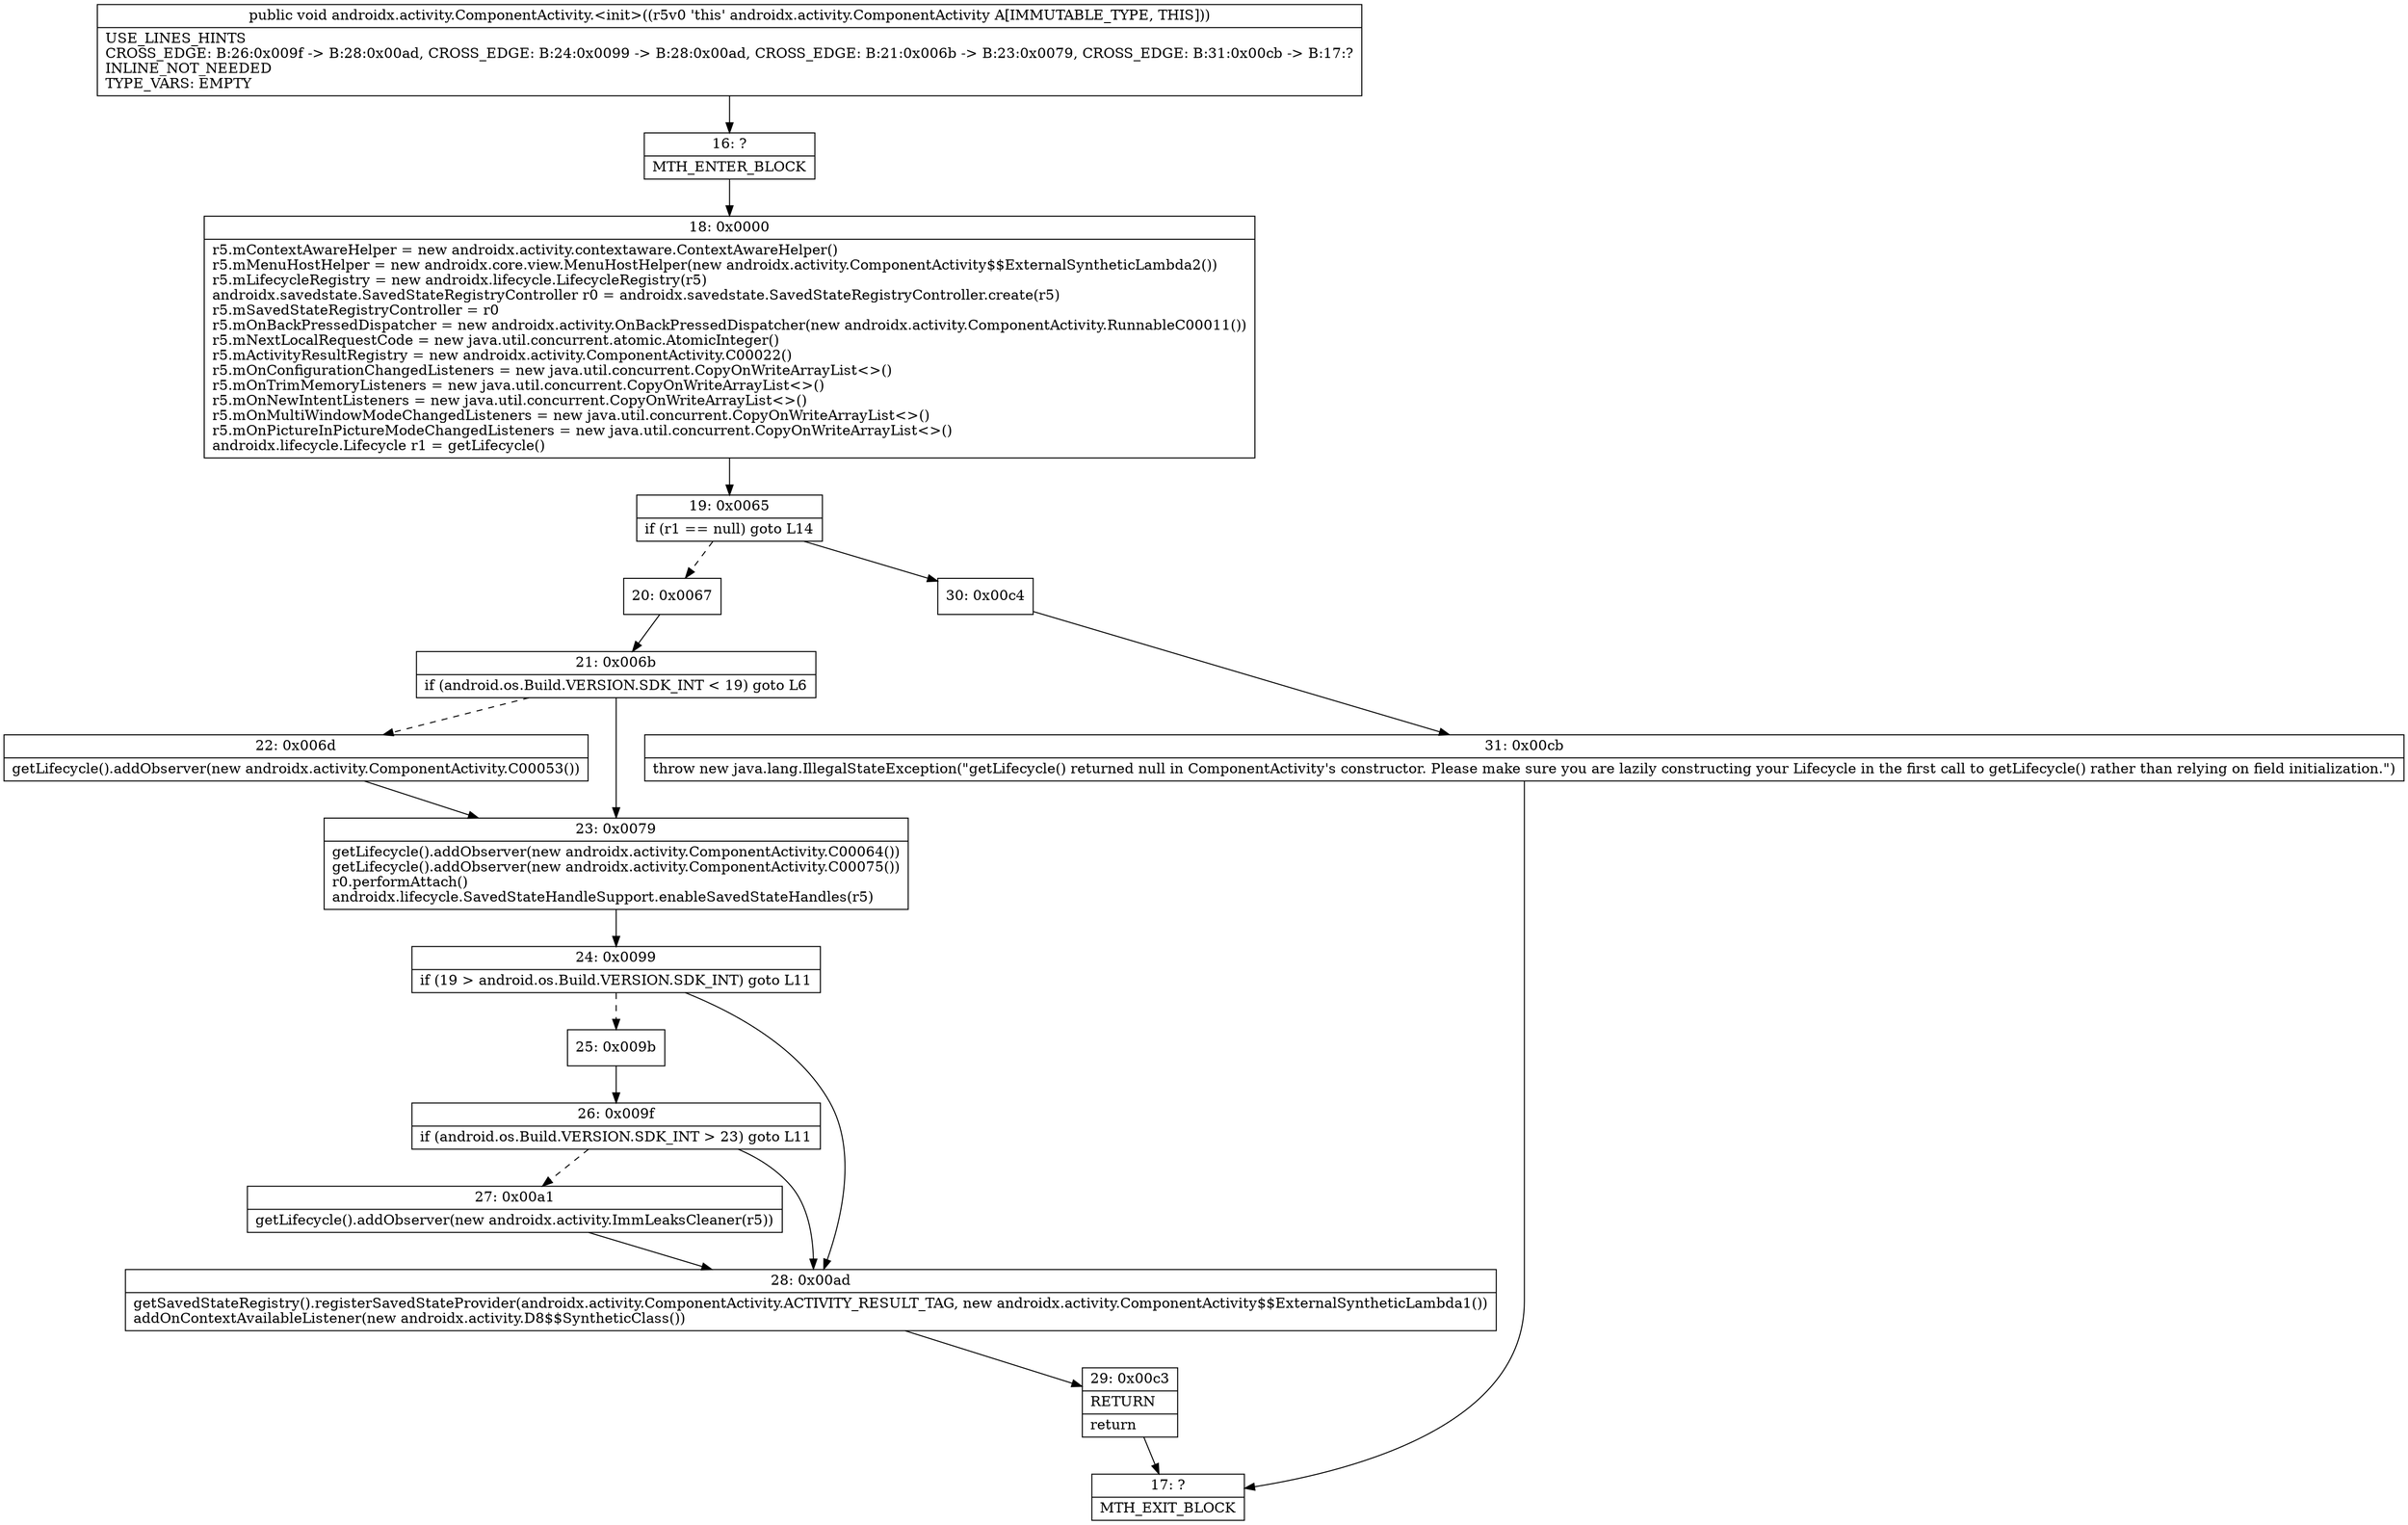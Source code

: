 digraph "CFG forandroidx.activity.ComponentActivity.\<init\>()V" {
Node_16 [shape=record,label="{16\:\ ?|MTH_ENTER_BLOCK\l}"];
Node_18 [shape=record,label="{18\:\ 0x0000|r5.mContextAwareHelper = new androidx.activity.contextaware.ContextAwareHelper()\lr5.mMenuHostHelper = new androidx.core.view.MenuHostHelper(new androidx.activity.ComponentActivity$$ExternalSyntheticLambda2())\lr5.mLifecycleRegistry = new androidx.lifecycle.LifecycleRegistry(r5)\landroidx.savedstate.SavedStateRegistryController r0 = androidx.savedstate.SavedStateRegistryController.create(r5)\lr5.mSavedStateRegistryController = r0\lr5.mOnBackPressedDispatcher = new androidx.activity.OnBackPressedDispatcher(new androidx.activity.ComponentActivity.RunnableC00011())\lr5.mNextLocalRequestCode = new java.util.concurrent.atomic.AtomicInteger()\lr5.mActivityResultRegistry = new androidx.activity.ComponentActivity.C00022()\lr5.mOnConfigurationChangedListeners = new java.util.concurrent.CopyOnWriteArrayList\<\>()\lr5.mOnTrimMemoryListeners = new java.util.concurrent.CopyOnWriteArrayList\<\>()\lr5.mOnNewIntentListeners = new java.util.concurrent.CopyOnWriteArrayList\<\>()\lr5.mOnMultiWindowModeChangedListeners = new java.util.concurrent.CopyOnWriteArrayList\<\>()\lr5.mOnPictureInPictureModeChangedListeners = new java.util.concurrent.CopyOnWriteArrayList\<\>()\landroidx.lifecycle.Lifecycle r1 = getLifecycle()\l}"];
Node_19 [shape=record,label="{19\:\ 0x0065|if (r1 == null) goto L14\l}"];
Node_20 [shape=record,label="{20\:\ 0x0067}"];
Node_21 [shape=record,label="{21\:\ 0x006b|if (android.os.Build.VERSION.SDK_INT \< 19) goto L6\l}"];
Node_22 [shape=record,label="{22\:\ 0x006d|getLifecycle().addObserver(new androidx.activity.ComponentActivity.C00053())\l}"];
Node_23 [shape=record,label="{23\:\ 0x0079|getLifecycle().addObserver(new androidx.activity.ComponentActivity.C00064())\lgetLifecycle().addObserver(new androidx.activity.ComponentActivity.C00075())\lr0.performAttach()\landroidx.lifecycle.SavedStateHandleSupport.enableSavedStateHandles(r5)\l}"];
Node_24 [shape=record,label="{24\:\ 0x0099|if (19 \> android.os.Build.VERSION.SDK_INT) goto L11\l}"];
Node_25 [shape=record,label="{25\:\ 0x009b}"];
Node_26 [shape=record,label="{26\:\ 0x009f|if (android.os.Build.VERSION.SDK_INT \> 23) goto L11\l}"];
Node_27 [shape=record,label="{27\:\ 0x00a1|getLifecycle().addObserver(new androidx.activity.ImmLeaksCleaner(r5))\l}"];
Node_28 [shape=record,label="{28\:\ 0x00ad|getSavedStateRegistry().registerSavedStateProvider(androidx.activity.ComponentActivity.ACTIVITY_RESULT_TAG, new androidx.activity.ComponentActivity$$ExternalSyntheticLambda1())\laddOnContextAvailableListener(new androidx.activity.D8$$SyntheticClass())\l}"];
Node_29 [shape=record,label="{29\:\ 0x00c3|RETURN\l|return\l}"];
Node_17 [shape=record,label="{17\:\ ?|MTH_EXIT_BLOCK\l}"];
Node_30 [shape=record,label="{30\:\ 0x00c4}"];
Node_31 [shape=record,label="{31\:\ 0x00cb|throw new java.lang.IllegalStateException(\"getLifecycle() returned null in ComponentActivity's constructor. Please make sure you are lazily constructing your Lifecycle in the first call to getLifecycle() rather than relying on field initialization.\")\l}"];
MethodNode[shape=record,label="{public void androidx.activity.ComponentActivity.\<init\>((r5v0 'this' androidx.activity.ComponentActivity A[IMMUTABLE_TYPE, THIS]))  | USE_LINES_HINTS\lCROSS_EDGE: B:26:0x009f \-\> B:28:0x00ad, CROSS_EDGE: B:24:0x0099 \-\> B:28:0x00ad, CROSS_EDGE: B:21:0x006b \-\> B:23:0x0079, CROSS_EDGE: B:31:0x00cb \-\> B:17:?\lINLINE_NOT_NEEDED\lTYPE_VARS: EMPTY\l}"];
MethodNode -> Node_16;Node_16 -> Node_18;
Node_18 -> Node_19;
Node_19 -> Node_20[style=dashed];
Node_19 -> Node_30;
Node_20 -> Node_21;
Node_21 -> Node_22[style=dashed];
Node_21 -> Node_23;
Node_22 -> Node_23;
Node_23 -> Node_24;
Node_24 -> Node_25[style=dashed];
Node_24 -> Node_28;
Node_25 -> Node_26;
Node_26 -> Node_27[style=dashed];
Node_26 -> Node_28;
Node_27 -> Node_28;
Node_28 -> Node_29;
Node_29 -> Node_17;
Node_30 -> Node_31;
Node_31 -> Node_17;
}

